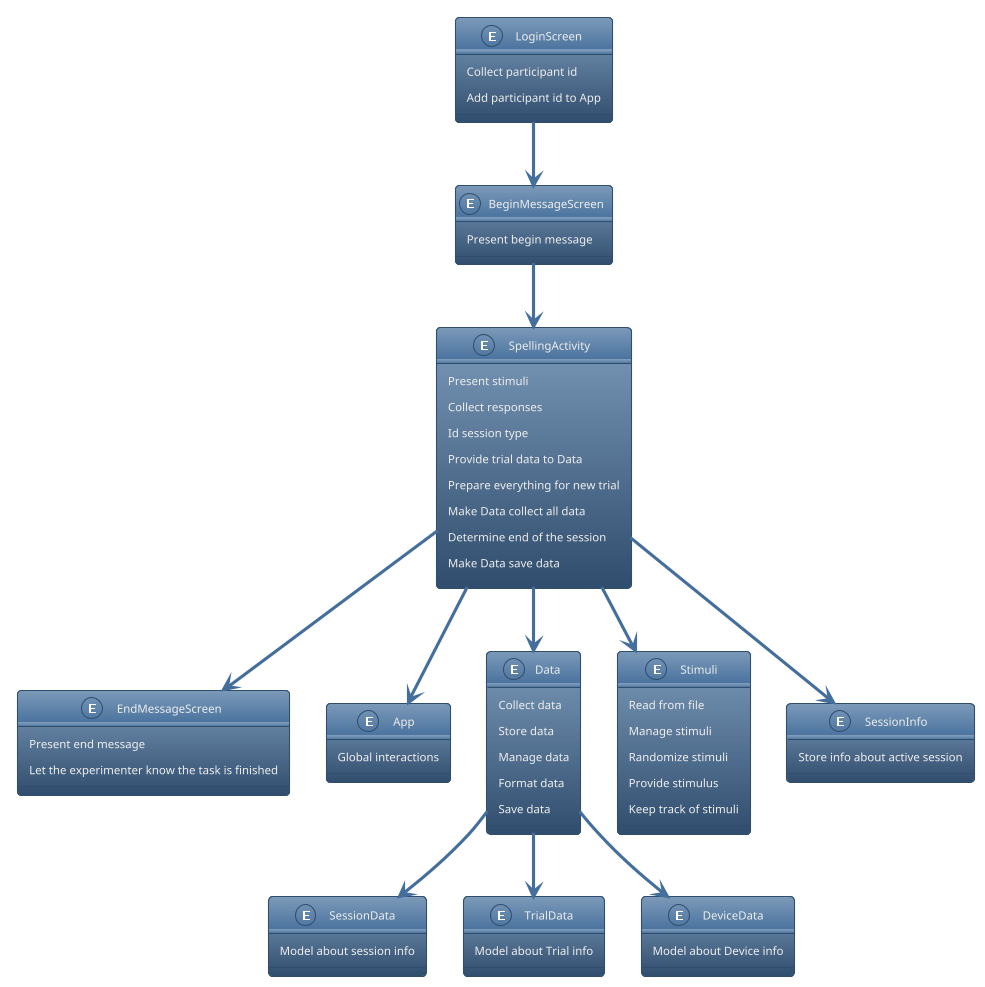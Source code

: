 @startuml Responsibilities
!theme spacelab
entity LoginScreen{
    Collect participant id
    Add participant id to App 
}
entity BeginMessageScreen{
    Present begin message
}
entity EndMessageScreen{
    Present end message
    Let the experimenter know the task is finished
}
entity App{
    Global interactions
}
entity Data{
    Collect data
    Store data
    Manage data 
    Format data 
    Save data 
}
entity SessionData{
    Model about session info
}
entity TrialData{
    Model about Trial info
}
entity DeviceData{
    Model about Device info
}
entity Stimuli{
    Read from file
    Manage stimuli
    Randomize stimuli
    Provide stimulus
    Keep track of stimuli
}
entity SessionInfo{
    Store info about active session
}
entity SpellingActivity{
    Present stimuli
    Collect responses
    Id session type
    Provide trial data to Data
    Prepare everything for new trial
    Make Data collect all data
    Determine end of the session
    Make Data save data
}
LoginScreen --> BeginMessageScreen
BeginMessageScreen --> SpellingActivity
SpellingActivity --> EndMessageScreen
SpellingActivity --> Data
SpellingActivity --> Stimuli
SpellingActivity --> App
SpellingActivity --> SessionInfo
Data --> TrialData 
Data --> SessionData
Data --> DeviceData
@enduml

@startuml Attributes
!theme spacelab
entity LoginScreen{}
entity BeginMessageScreen{}
entity EndMessageScreen{}
entity RestScreen{}
entity App{
    #title: str
    -kv_dir: str
    -self.theme_cls.theme_style: str
    -self.theme_cls.primary_palette: str
    #participant_id: str

    -build() --> None
}
entity SpellingActivity{
    stimuli: Stimuli
    data: Data
    session: SessionInfo
    trial_number: int
    rest_interval: int
    rest_period_active: bool

    on_enter()--> None 
    reset_everything() --> None
    toggle_allow_response(_, allow=False) --> None
    present_trial(_) --> None
    submit_response(response: str) --> None
    on_trial_number(_, value) --> None
    on_active_session(_, value) --> None
    end_session() --> None
    +save_data(filename: str) --> None     
}
entity SessionInfo{
    participant_id: str
    #session_name: str
    new_session: bool = True
    active_session: bool = True
    time_start: str
    time_end: str
    
    determine_session_name() --> str
}
entity Stimuli{
    stimuli: pd.Series[str] 
    current_stim: str
    count_total: int

    __init__(stimuli: iterable) --> None
    from_file(cls, filename: str) --> pd.Series[str]
    next(random: bool = False) --> str

    # properties
    count_remaining() --> int
    count_used() --> int
}
entity Data{
    participant_id: str
    session: Session
    device: Device
    trials: list[Trial]

    collect_session_data(time_start: str, time_end: str) --> None 
    collect_device_data() --> None
    add_trial_data(stim: str, resp: str) --> None
    save_data(filename: str) --> None
    format_data() --> pd.DataFrame
}
entity SessionData{
    participant_id: str
    date: str 
    time_start: str
    time_end: str
}
entity Trial{
    participant_id: str
    stim: str
    resp: str
}
entity Device{
    participant_id: str
    platforn: str
    dpi: float
    density: float
    aspect_ratio: float
}
LoginScreen --> BeginMessageScreen
BeginMessageScreen --> SpellingActivity 
SpellingActivity --> RestScreen
SpellingActivity --> EndMessageScreen
SpellingActivity --> App
SpellingActivity --> Data
SpellingActivity --> Stimuli
SpellingActivity --> SessionInfo
Data --> Trial
Data --> Device
Data --> SessionData
@enduml

